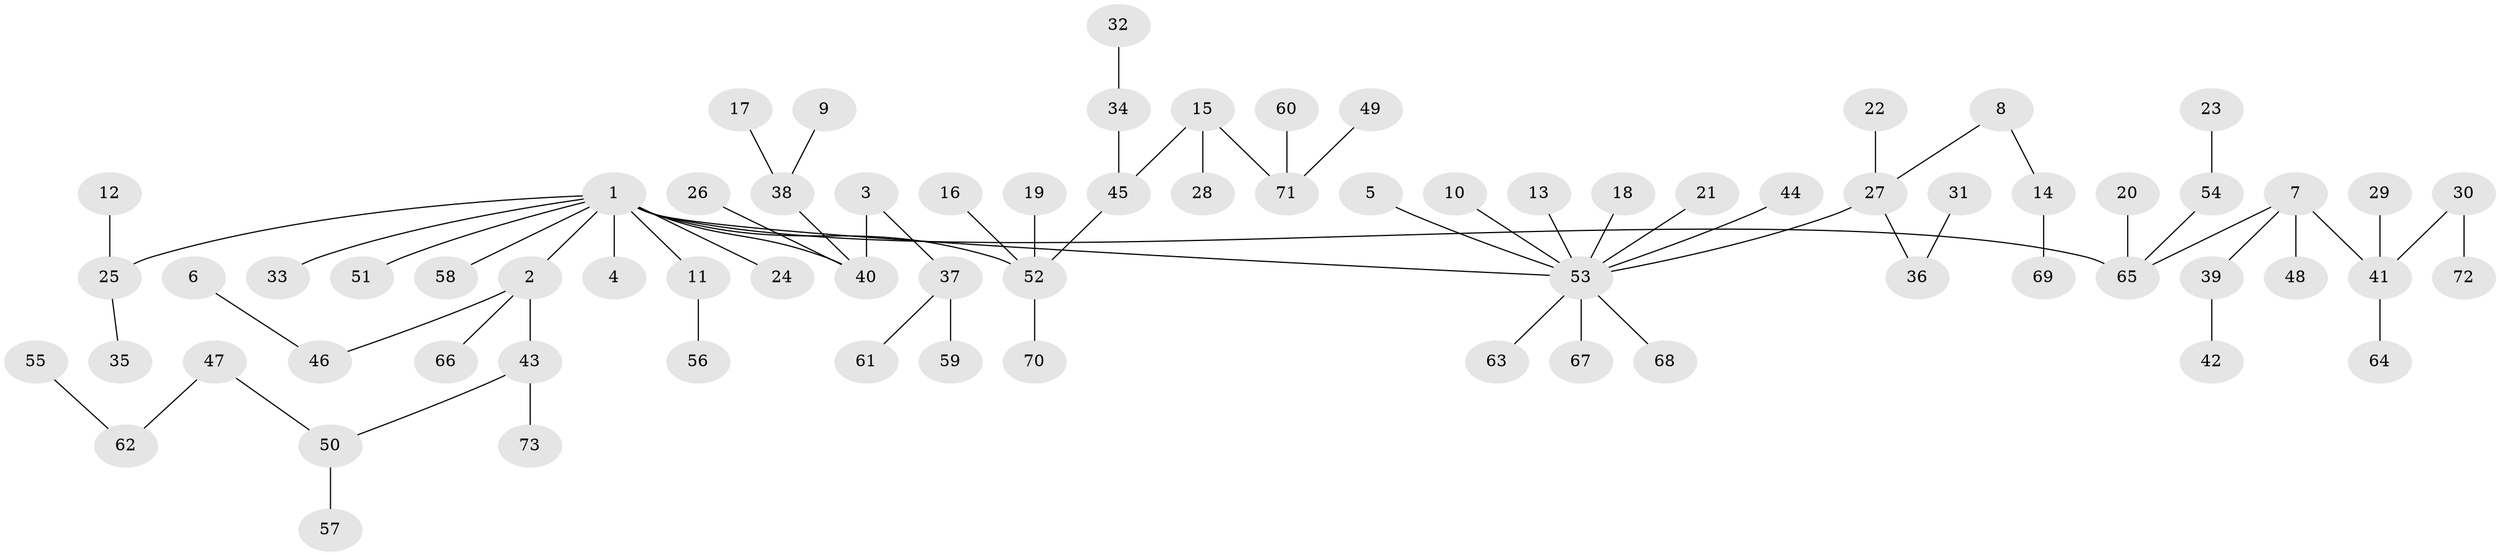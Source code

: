 // original degree distribution, {4: 0.027586206896551724, 6: 0.006896551724137931, 5: 0.06206896551724138, 3: 0.18620689655172415, 1: 0.5310344827586206, 2: 0.1793103448275862, 11: 0.006896551724137931}
// Generated by graph-tools (version 1.1) at 2025/26/03/09/25 03:26:31]
// undirected, 73 vertices, 72 edges
graph export_dot {
graph [start="1"]
  node [color=gray90,style=filled];
  1;
  2;
  3;
  4;
  5;
  6;
  7;
  8;
  9;
  10;
  11;
  12;
  13;
  14;
  15;
  16;
  17;
  18;
  19;
  20;
  21;
  22;
  23;
  24;
  25;
  26;
  27;
  28;
  29;
  30;
  31;
  32;
  33;
  34;
  35;
  36;
  37;
  38;
  39;
  40;
  41;
  42;
  43;
  44;
  45;
  46;
  47;
  48;
  49;
  50;
  51;
  52;
  53;
  54;
  55;
  56;
  57;
  58;
  59;
  60;
  61;
  62;
  63;
  64;
  65;
  66;
  67;
  68;
  69;
  70;
  71;
  72;
  73;
  1 -- 2 [weight=1.0];
  1 -- 4 [weight=1.0];
  1 -- 11 [weight=1.0];
  1 -- 24 [weight=1.0];
  1 -- 25 [weight=1.0];
  1 -- 33 [weight=1.0];
  1 -- 40 [weight=1.0];
  1 -- 51 [weight=1.0];
  1 -- 52 [weight=1.0];
  1 -- 53 [weight=1.0];
  1 -- 58 [weight=1.0];
  1 -- 65 [weight=1.0];
  2 -- 43 [weight=1.0];
  2 -- 46 [weight=1.0];
  2 -- 66 [weight=1.0];
  3 -- 37 [weight=1.0];
  3 -- 40 [weight=1.0];
  5 -- 53 [weight=1.0];
  6 -- 46 [weight=1.0];
  7 -- 39 [weight=1.0];
  7 -- 41 [weight=1.0];
  7 -- 48 [weight=1.0];
  7 -- 65 [weight=1.0];
  8 -- 14 [weight=1.0];
  8 -- 27 [weight=1.0];
  9 -- 38 [weight=1.0];
  10 -- 53 [weight=1.0];
  11 -- 56 [weight=1.0];
  12 -- 25 [weight=1.0];
  13 -- 53 [weight=1.0];
  14 -- 69 [weight=1.0];
  15 -- 28 [weight=1.0];
  15 -- 45 [weight=1.0];
  15 -- 71 [weight=1.0];
  16 -- 52 [weight=1.0];
  17 -- 38 [weight=1.0];
  18 -- 53 [weight=1.0];
  19 -- 52 [weight=1.0];
  20 -- 65 [weight=1.0];
  21 -- 53 [weight=1.0];
  22 -- 27 [weight=1.0];
  23 -- 54 [weight=1.0];
  25 -- 35 [weight=1.0];
  26 -- 40 [weight=1.0];
  27 -- 36 [weight=1.0];
  27 -- 53 [weight=1.0];
  29 -- 41 [weight=1.0];
  30 -- 41 [weight=1.0];
  30 -- 72 [weight=1.0];
  31 -- 36 [weight=1.0];
  32 -- 34 [weight=1.0];
  34 -- 45 [weight=1.0];
  37 -- 59 [weight=1.0];
  37 -- 61 [weight=1.0];
  38 -- 40 [weight=1.0];
  39 -- 42 [weight=1.0];
  41 -- 64 [weight=1.0];
  43 -- 50 [weight=1.0];
  43 -- 73 [weight=1.0];
  44 -- 53 [weight=1.0];
  45 -- 52 [weight=1.0];
  47 -- 50 [weight=1.0];
  47 -- 62 [weight=1.0];
  49 -- 71 [weight=1.0];
  50 -- 57 [weight=1.0];
  52 -- 70 [weight=1.0];
  53 -- 63 [weight=1.0];
  53 -- 67 [weight=1.0];
  53 -- 68 [weight=1.0];
  54 -- 65 [weight=1.0];
  55 -- 62 [weight=1.0];
  60 -- 71 [weight=1.0];
}
